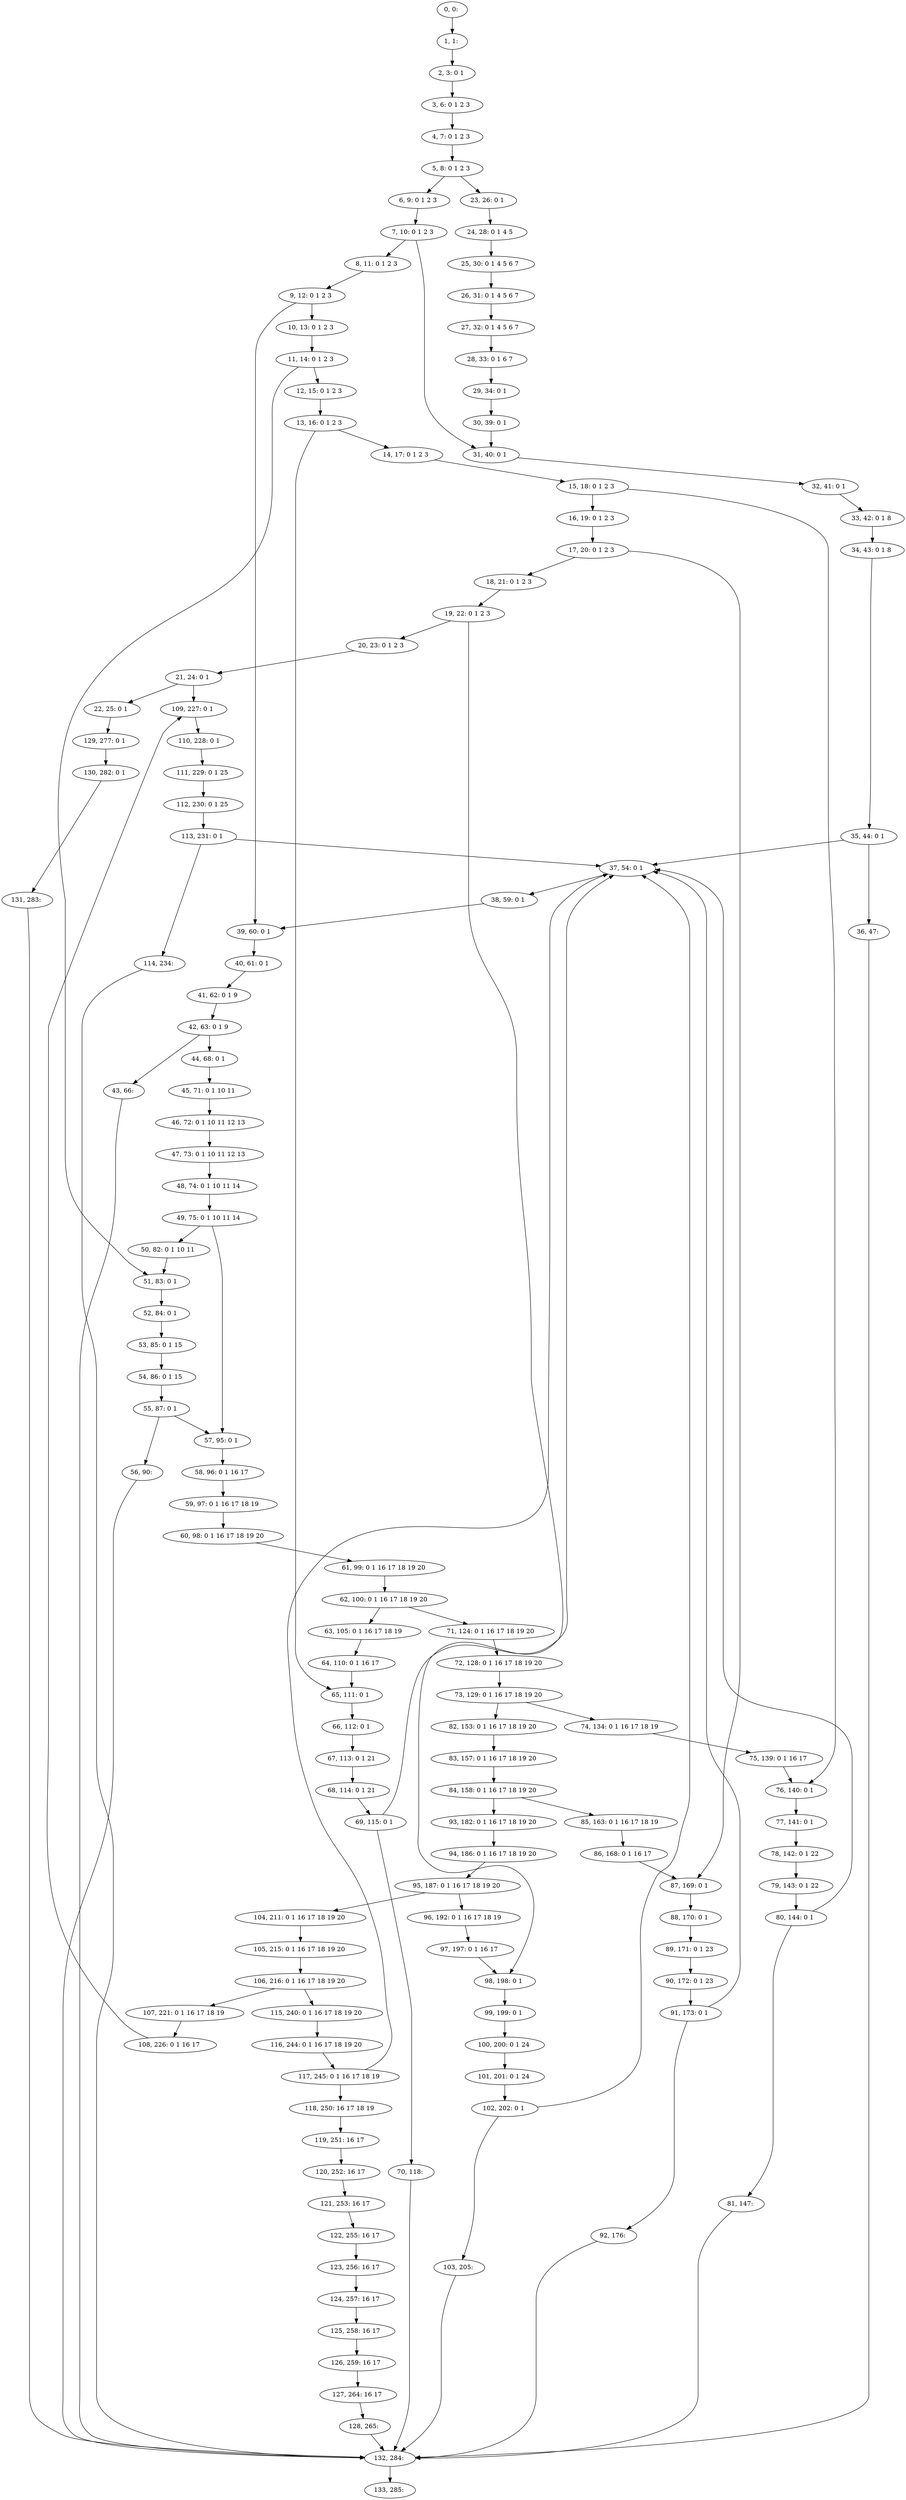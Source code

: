 digraph G {
0[label="0, 0: "];
1[label="1, 1: "];
2[label="2, 3: 0 1 "];
3[label="3, 6: 0 1 2 3 "];
4[label="4, 7: 0 1 2 3 "];
5[label="5, 8: 0 1 2 3 "];
6[label="6, 9: 0 1 2 3 "];
7[label="7, 10: 0 1 2 3 "];
8[label="8, 11: 0 1 2 3 "];
9[label="9, 12: 0 1 2 3 "];
10[label="10, 13: 0 1 2 3 "];
11[label="11, 14: 0 1 2 3 "];
12[label="12, 15: 0 1 2 3 "];
13[label="13, 16: 0 1 2 3 "];
14[label="14, 17: 0 1 2 3 "];
15[label="15, 18: 0 1 2 3 "];
16[label="16, 19: 0 1 2 3 "];
17[label="17, 20: 0 1 2 3 "];
18[label="18, 21: 0 1 2 3 "];
19[label="19, 22: 0 1 2 3 "];
20[label="20, 23: 0 1 2 3 "];
21[label="21, 24: 0 1 "];
22[label="22, 25: 0 1 "];
23[label="23, 26: 0 1 "];
24[label="24, 28: 0 1 4 5 "];
25[label="25, 30: 0 1 4 5 6 7 "];
26[label="26, 31: 0 1 4 5 6 7 "];
27[label="27, 32: 0 1 4 5 6 7 "];
28[label="28, 33: 0 1 6 7 "];
29[label="29, 34: 0 1 "];
30[label="30, 39: 0 1 "];
31[label="31, 40: 0 1 "];
32[label="32, 41: 0 1 "];
33[label="33, 42: 0 1 8 "];
34[label="34, 43: 0 1 8 "];
35[label="35, 44: 0 1 "];
36[label="36, 47: "];
37[label="37, 54: 0 1 "];
38[label="38, 59: 0 1 "];
39[label="39, 60: 0 1 "];
40[label="40, 61: 0 1 "];
41[label="41, 62: 0 1 9 "];
42[label="42, 63: 0 1 9 "];
43[label="43, 66: "];
44[label="44, 68: 0 1 "];
45[label="45, 71: 0 1 10 11 "];
46[label="46, 72: 0 1 10 11 12 13 "];
47[label="47, 73: 0 1 10 11 12 13 "];
48[label="48, 74: 0 1 10 11 14 "];
49[label="49, 75: 0 1 10 11 14 "];
50[label="50, 82: 0 1 10 11 "];
51[label="51, 83: 0 1 "];
52[label="52, 84: 0 1 "];
53[label="53, 85: 0 1 15 "];
54[label="54, 86: 0 1 15 "];
55[label="55, 87: 0 1 "];
56[label="56, 90: "];
57[label="57, 95: 0 1 "];
58[label="58, 96: 0 1 16 17 "];
59[label="59, 97: 0 1 16 17 18 19 "];
60[label="60, 98: 0 1 16 17 18 19 20 "];
61[label="61, 99: 0 1 16 17 18 19 20 "];
62[label="62, 100: 0 1 16 17 18 19 20 "];
63[label="63, 105: 0 1 16 17 18 19 "];
64[label="64, 110: 0 1 16 17 "];
65[label="65, 111: 0 1 "];
66[label="66, 112: 0 1 "];
67[label="67, 113: 0 1 21 "];
68[label="68, 114: 0 1 21 "];
69[label="69, 115: 0 1 "];
70[label="70, 118: "];
71[label="71, 124: 0 1 16 17 18 19 20 "];
72[label="72, 128: 0 1 16 17 18 19 20 "];
73[label="73, 129: 0 1 16 17 18 19 20 "];
74[label="74, 134: 0 1 16 17 18 19 "];
75[label="75, 139: 0 1 16 17 "];
76[label="76, 140: 0 1 "];
77[label="77, 141: 0 1 "];
78[label="78, 142: 0 1 22 "];
79[label="79, 143: 0 1 22 "];
80[label="80, 144: 0 1 "];
81[label="81, 147: "];
82[label="82, 153: 0 1 16 17 18 19 20 "];
83[label="83, 157: 0 1 16 17 18 19 20 "];
84[label="84, 158: 0 1 16 17 18 19 20 "];
85[label="85, 163: 0 1 16 17 18 19 "];
86[label="86, 168: 0 1 16 17 "];
87[label="87, 169: 0 1 "];
88[label="88, 170: 0 1 "];
89[label="89, 171: 0 1 23 "];
90[label="90, 172: 0 1 23 "];
91[label="91, 173: 0 1 "];
92[label="92, 176: "];
93[label="93, 182: 0 1 16 17 18 19 20 "];
94[label="94, 186: 0 1 16 17 18 19 20 "];
95[label="95, 187: 0 1 16 17 18 19 20 "];
96[label="96, 192: 0 1 16 17 18 19 "];
97[label="97, 197: 0 1 16 17 "];
98[label="98, 198: 0 1 "];
99[label="99, 199: 0 1 "];
100[label="100, 200: 0 1 24 "];
101[label="101, 201: 0 1 24 "];
102[label="102, 202: 0 1 "];
103[label="103, 205: "];
104[label="104, 211: 0 1 16 17 18 19 20 "];
105[label="105, 215: 0 1 16 17 18 19 20 "];
106[label="106, 216: 0 1 16 17 18 19 20 "];
107[label="107, 221: 0 1 16 17 18 19 "];
108[label="108, 226: 0 1 16 17 "];
109[label="109, 227: 0 1 "];
110[label="110, 228: 0 1 "];
111[label="111, 229: 0 1 25 "];
112[label="112, 230: 0 1 25 "];
113[label="113, 231: 0 1 "];
114[label="114, 234: "];
115[label="115, 240: 0 1 16 17 18 19 20 "];
116[label="116, 244: 0 1 16 17 18 19 20 "];
117[label="117, 245: 0 1 16 17 18 19 "];
118[label="118, 250: 16 17 18 19 "];
119[label="119, 251: 16 17 "];
120[label="120, 252: 16 17 "];
121[label="121, 253: 16 17 "];
122[label="122, 255: 16 17 "];
123[label="123, 256: 16 17 "];
124[label="124, 257: 16 17 "];
125[label="125, 258: 16 17 "];
126[label="126, 259: 16 17 "];
127[label="127, 264: 16 17 "];
128[label="128, 265: "];
129[label="129, 277: 0 1 "];
130[label="130, 282: 0 1 "];
131[label="131, 283: "];
132[label="132, 284: "];
133[label="133, 285: "];
0->1 ;
1->2 ;
2->3 ;
3->4 ;
4->5 ;
5->6 ;
5->23 ;
6->7 ;
7->8 ;
7->31 ;
8->9 ;
9->10 ;
9->39 ;
10->11 ;
11->12 ;
11->51 ;
12->13 ;
13->14 ;
13->65 ;
14->15 ;
15->16 ;
15->76 ;
16->17 ;
17->18 ;
17->87 ;
18->19 ;
19->20 ;
19->98 ;
20->21 ;
21->22 ;
21->109 ;
22->129 ;
23->24 ;
24->25 ;
25->26 ;
26->27 ;
27->28 ;
28->29 ;
29->30 ;
30->31 ;
31->32 ;
32->33 ;
33->34 ;
34->35 ;
35->36 ;
35->37 ;
36->132 ;
37->38 ;
38->39 ;
39->40 ;
40->41 ;
41->42 ;
42->43 ;
42->44 ;
43->132 ;
44->45 ;
45->46 ;
46->47 ;
47->48 ;
48->49 ;
49->50 ;
49->57 ;
50->51 ;
51->52 ;
52->53 ;
53->54 ;
54->55 ;
55->56 ;
55->57 ;
56->132 ;
57->58 ;
58->59 ;
59->60 ;
60->61 ;
61->62 ;
62->63 ;
62->71 ;
63->64 ;
64->65 ;
65->66 ;
66->67 ;
67->68 ;
68->69 ;
69->70 ;
69->37 ;
70->132 ;
71->72 ;
72->73 ;
73->74 ;
73->82 ;
74->75 ;
75->76 ;
76->77 ;
77->78 ;
78->79 ;
79->80 ;
80->81 ;
80->37 ;
81->132 ;
82->83 ;
83->84 ;
84->85 ;
84->93 ;
85->86 ;
86->87 ;
87->88 ;
88->89 ;
89->90 ;
90->91 ;
91->92 ;
91->37 ;
92->132 ;
93->94 ;
94->95 ;
95->96 ;
95->104 ;
96->97 ;
97->98 ;
98->99 ;
99->100 ;
100->101 ;
101->102 ;
102->103 ;
102->37 ;
103->132 ;
104->105 ;
105->106 ;
106->107 ;
106->115 ;
107->108 ;
108->109 ;
109->110 ;
110->111 ;
111->112 ;
112->113 ;
113->114 ;
113->37 ;
114->132 ;
115->116 ;
116->117 ;
117->118 ;
117->37 ;
118->119 ;
119->120 ;
120->121 ;
121->122 ;
122->123 ;
123->124 ;
124->125 ;
125->126 ;
126->127 ;
127->128 ;
128->132 ;
129->130 ;
130->131 ;
131->132 ;
132->133 ;
}
